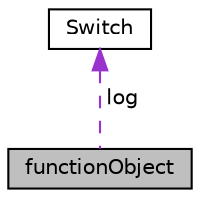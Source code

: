 digraph "functionObject"
{
  bgcolor="transparent";
  edge [fontname="Helvetica",fontsize="10",labelfontname="Helvetica",labelfontsize="10"];
  node [fontname="Helvetica",fontsize="10",shape=record];
  Node66 [label="functionObject",height=0.2,width=0.4,color="black", fillcolor="grey75", style="filled", fontcolor="black"];
  Node67 -> Node66 [dir="back",color="darkorchid3",fontsize="10",style="dashed",label=" log" ,fontname="Helvetica"];
  Node67 [label="Switch",height=0.2,width=0.4,color="black",URL="$a28781.html",tooltip="A simple wrapper around bool so that it can be read as a word: true/false, on/off, yes/no, y/n, t/f, or none. "];
}
